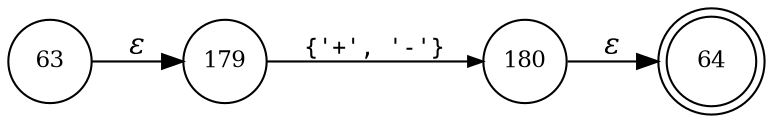 digraph ATN {
rankdir=LR;
s64[fontsize=11, label="64", shape=doublecircle, fixedsize=true, width=.6];
s179[fontsize=11,label="179", shape=circle, fixedsize=true, width=.55, peripheries=1];
s180[fontsize=11,label="180", shape=circle, fixedsize=true, width=.55, peripheries=1];
s63[fontsize=11,label="63", shape=circle, fixedsize=true, width=.55, peripheries=1];
s63 -> s179 [fontname="Times-Italic", label="&epsilon;"];
s179 -> s180 [fontsize=11, fontname="Courier", arrowsize=.7, label = "{'+', '-'}", arrowhead = normal];
s180 -> s64 [fontname="Times-Italic", label="&epsilon;"];
}